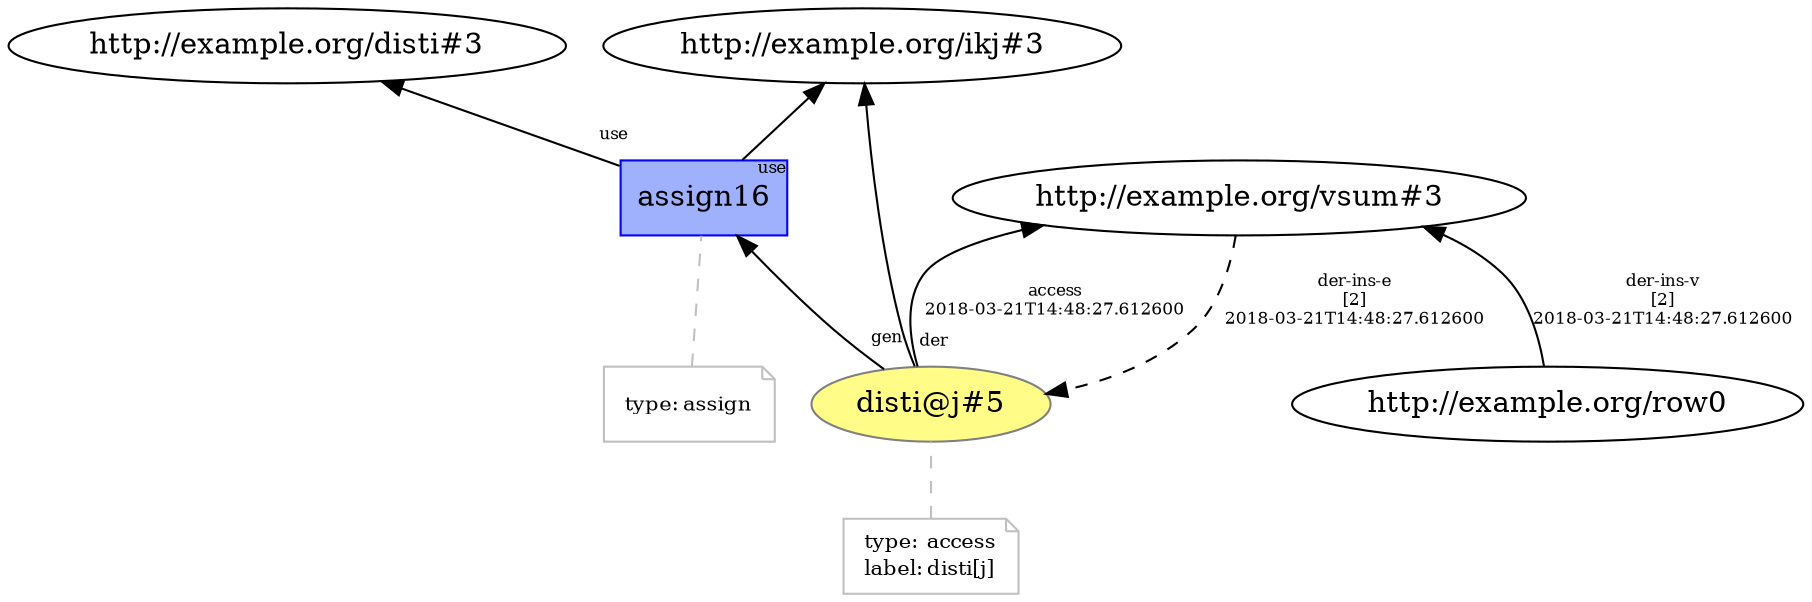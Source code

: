 digraph "PROV" { size="16,12"; rankdir="BT";
"http://example.org/disti@j#5" [fillcolor="#FFFC87",color="#808080",style="filled",label="disti@j#5",URL="http://example.org/disti@j#5"]
"-attrs0" [color="gray",shape="note",fontsize="10",fontcolor="black",label=<<TABLE cellpadding="0" border="0">
	<TR>
	    <TD align="left">type:</TD>
	    <TD align="left">access</TD>
	</TR>
	<TR>
	    <TD align="left">label:</TD>
	    <TD align="left">disti[j]</TD>
	</TR>
</TABLE>>]
"-attrs0" -> "http://example.org/disti@j#5" [color="gray",style="dashed",arrowhead="none"]
"http://example.org/row0" -> "http://example.org/vsum#3" [fontsize="8",distance="1.5",angle="60.0",rotation="20",label="der-ins-v
[2]
2018-03-21T14:48:27.612600"]
"http://example.org/vsum#3" -> "http://example.org/disti@j#5" [fontsize="8",distance="1.5",angle="60.0",rotation="20",label="der-ins-e
[2]
2018-03-21T14:48:27.612600",style="dashed"]
"http://example.org/disti@j#5" -> "http://example.org/vsum#3" [fontsize="8",distance="1.5",angle="60.0",rotation="20",label="access
2018-03-21T14:48:27.612600"]
"http://example.org/assign16" [fillcolor="#9FB1FC",color="#0000FF",shape="polygon",sides="4",style="filled",label="assign16",URL="http://example.org/assign16"]
"-attrs1" [color="gray",shape="note",fontsize="10",fontcolor="black",label=<<TABLE cellpadding="0" border="0">
	<TR>
	    <TD align="left">type:</TD>
	    <TD align="left">assign</TD>
	</TR>
</TABLE>>]
"-attrs1" -> "http://example.org/assign16" [color="gray",style="dashed",arrowhead="none"]
"http://example.org/disti@j#5" -> "http://example.org/ikj#3" [labelfontsize="8",labeldistance="1.5",labelangle="60.0",rotation="20",taillabel="der"]
"http://example.org/assign16" -> "http://example.org/disti#3" [labelfontsize="8",labeldistance="1.5",labelangle="60.0",rotation="20",taillabel="use"]
"http://example.org/assign16" -> "http://example.org/ikj#3" [labelfontsize="8",labeldistance="1.5",labelangle="60.0",rotation="20",taillabel="use"]
"http://example.org/disti@j#5" -> "http://example.org/assign16" [labelfontsize="8",labeldistance="1.5",labelangle="60.0",rotation="20",taillabel="gen"]
}